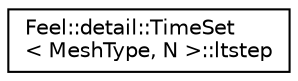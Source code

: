 digraph "Graphical Class Hierarchy"
{
 // LATEX_PDF_SIZE
  edge [fontname="Helvetica",fontsize="10",labelfontname="Helvetica",labelfontsize="10"];
  node [fontname="Helvetica",fontsize="10",shape=record];
  rankdir="LR";
  Node0 [label="Feel::detail::TimeSet\l\< MeshType, N \>::ltstep",height=0.2,width=0.4,color="black", fillcolor="white", style="filled",URL="$structFeel_1_1detail_1_1TimeSet_1_1ltstep.html",tooltip=" "];
}
